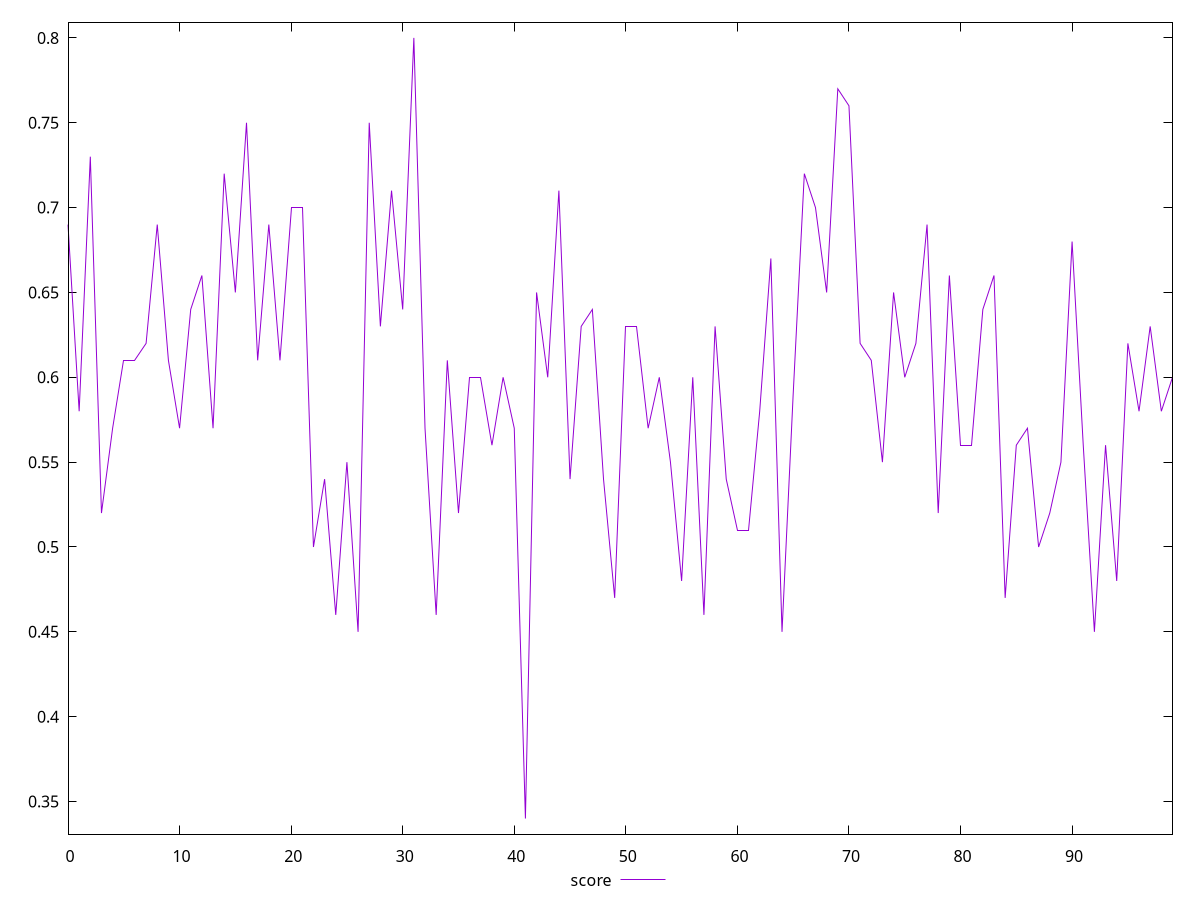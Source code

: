reset

$score <<EOF
0 0.69
1 0.58
2 0.73
3 0.52
4 0.57
5 0.61
6 0.61
7 0.62
8 0.69
9 0.61
10 0.57
11 0.64
12 0.66
13 0.57
14 0.72
15 0.65
16 0.75
17 0.61
18 0.69
19 0.61
20 0.7
21 0.7
22 0.5
23 0.54
24 0.46
25 0.55
26 0.45
27 0.75
28 0.63
29 0.71
30 0.64
31 0.8
32 0.57
33 0.46
34 0.61
35 0.52
36 0.6
37 0.6
38 0.56
39 0.6
40 0.57
41 0.34
42 0.65
43 0.6
44 0.71
45 0.54
46 0.63
47 0.64
48 0.54
49 0.47
50 0.63
51 0.63
52 0.57
53 0.6
54 0.55
55 0.48
56 0.6
57 0.46
58 0.63
59 0.54
60 0.51
61 0.51
62 0.58
63 0.67
64 0.45
65 0.59
66 0.72
67 0.7
68 0.65
69 0.77
70 0.76
71 0.62
72 0.61
73 0.55
74 0.65
75 0.6
76 0.62
77 0.69
78 0.52
79 0.66
80 0.56
81 0.56
82 0.64
83 0.66
84 0.47
85 0.56
86 0.57
87 0.5
88 0.52
89 0.55
90 0.68
91 0.56
92 0.45
93 0.56
94 0.48
95 0.62
96 0.58
97 0.63
98 0.58
99 0.6
EOF

set key outside below
set xrange [0:99]
set yrange [0.33080000000000004:0.8092]
set trange [0.33080000000000004:0.8092]
set terminal svg size 640, 500 enhanced background rgb 'white'
set output "reports/report_00028_2021-02-24T12-49-42.674Z/mainthread-work-breakdown/samples/music/score/values.svg"

plot $score title "score" with line

reset
